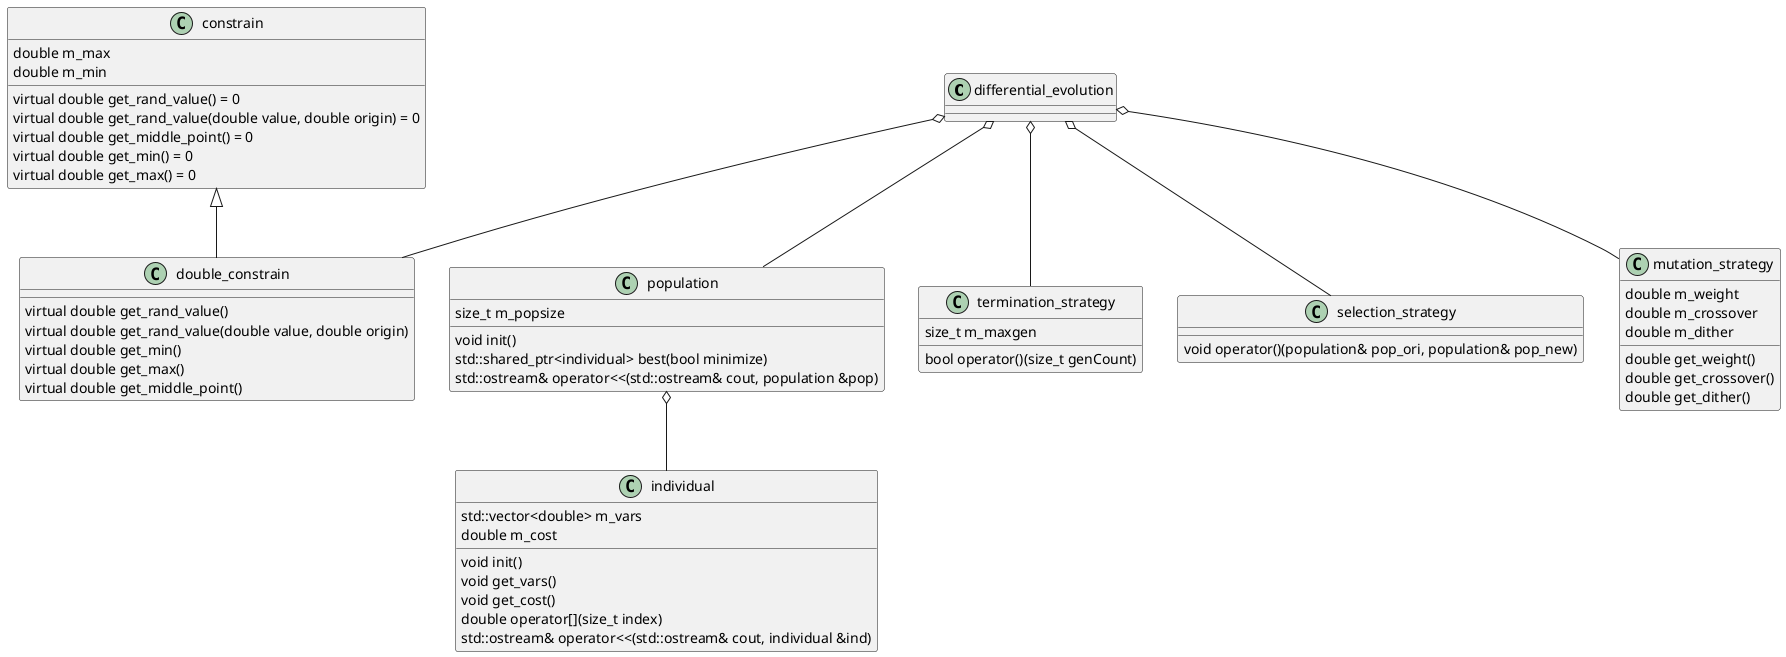 @startuml de_class
class differential_evolution
class constrain
class double_constrain
class population
class individual
class termination_strategy
class selection_strategy
class mutation_strategy


constrain : double m_max
constrain : double m_min

constrain : virtual double get_rand_value() = 0
constrain : virtual double get_rand_value(double value, double origin) = 0
constrain : virtual double get_middle_point() = 0
constrain : virtual double get_min() = 0
constrain : virtual double get_max() = 0


double_constrain : virtual double get_rand_value()
double_constrain : virtual double get_rand_value(double value, double origin)
double_constrain : virtual double get_min()
double_constrain : virtual double get_max()
double_constrain : virtual double get_middle_point()


population : size_t m_popsize

population : void init()
population : std::shared_ptr<individual> best(bool minimize)
population : std::ostream& operator<<(std::ostream& cout, population &pop)


mutation_strategy : double m_weight 
mutation_strategy : double m_crossover
mutation_strategy : double m_dither

mutation_strategy : double get_weight()
mutation_strategy : double get_crossover()
mutation_strategy : double get_dither()


individual : std::vector<double> m_vars
individual : double m_cost

individual : void init()
individual : void get_vars()
individual : void get_cost()
individual : double operator[](size_t index)
individual : std::ostream& operator<<(std::ostream& cout, individual &ind)


termination_strategy : size_t m_maxgen

termination_strategy : bool operator()(size_t genCount)


selection_strategy : void operator()(population& pop_ori, population& pop_new)


constrain <|-- double_constrain

population o-- individual

differential_evolution o-- double_constrain
differential_evolution o-- population
differential_evolution o-- termination_strategy
differential_evolution o-- selection_strategy
differential_evolution o-- mutation_strategy

@enduml